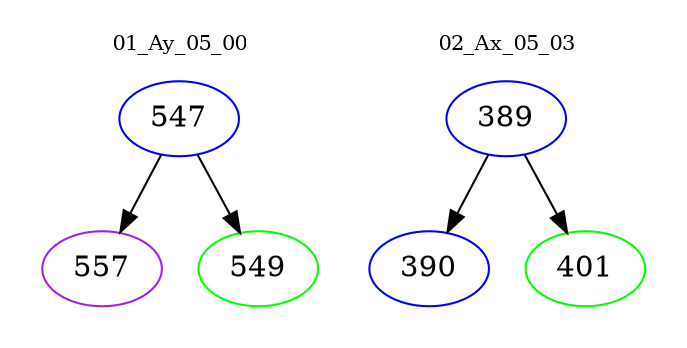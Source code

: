 digraph{
subgraph cluster_0 {
color = white
label = "01_Ay_05_00";
fontsize=10;
T0_547 [label="547", color="blue"]
T0_547 -> T0_557 [color="black"]
T0_557 [label="557", color="purple"]
T0_547 -> T0_549 [color="black"]
T0_549 [label="549", color="green"]
}
subgraph cluster_1 {
color = white
label = "02_Ax_05_03";
fontsize=10;
T1_389 [label="389", color="blue"]
T1_389 -> T1_390 [color="black"]
T1_390 [label="390", color="blue"]
T1_389 -> T1_401 [color="black"]
T1_401 [label="401", color="green"]
}
}
